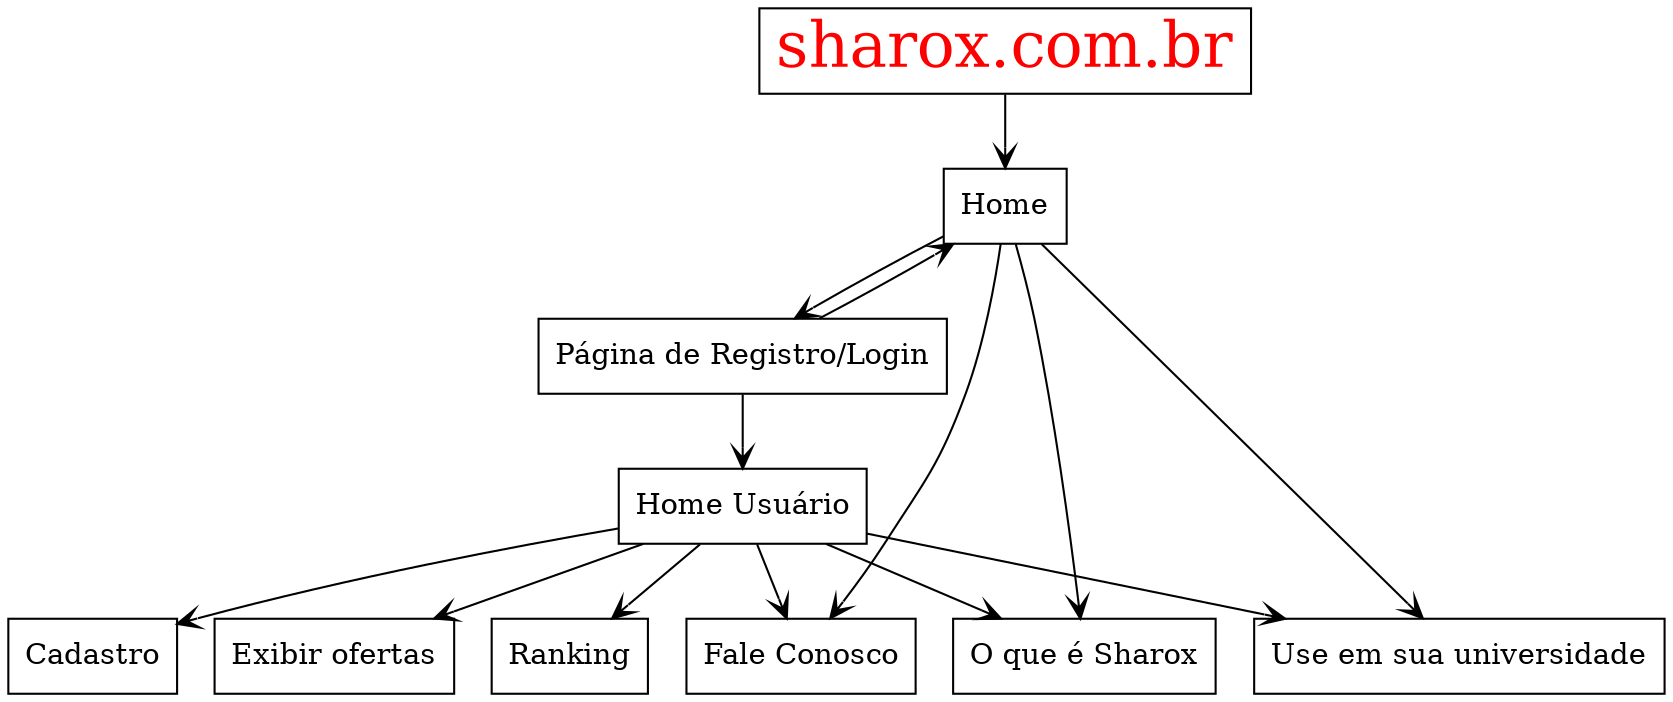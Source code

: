 digraph {
//splines=ortho;
node [shape=box];
edge [arrowhead=vee];

dominio [label="sharox.com.br" fontcolor="red" fontsize=30];
dominio -> 1;

1 [label="Home"];
2 [label="Página de Registro/Login"];
3 [label="Home Usuário"];
4 [label="Cadastro"];
5 [label="Exibir ofertas"];
6 [label="Ranking"];
7 [label="Fale Conosco"];
8 [label="O que é Sharox"];
9 [label="Use em sua universidade"];

1 -> {2, 7, 8, 9};
2 -> {3, 1};
3 -> {4, 5, 6, 7, 8, 9};

}
